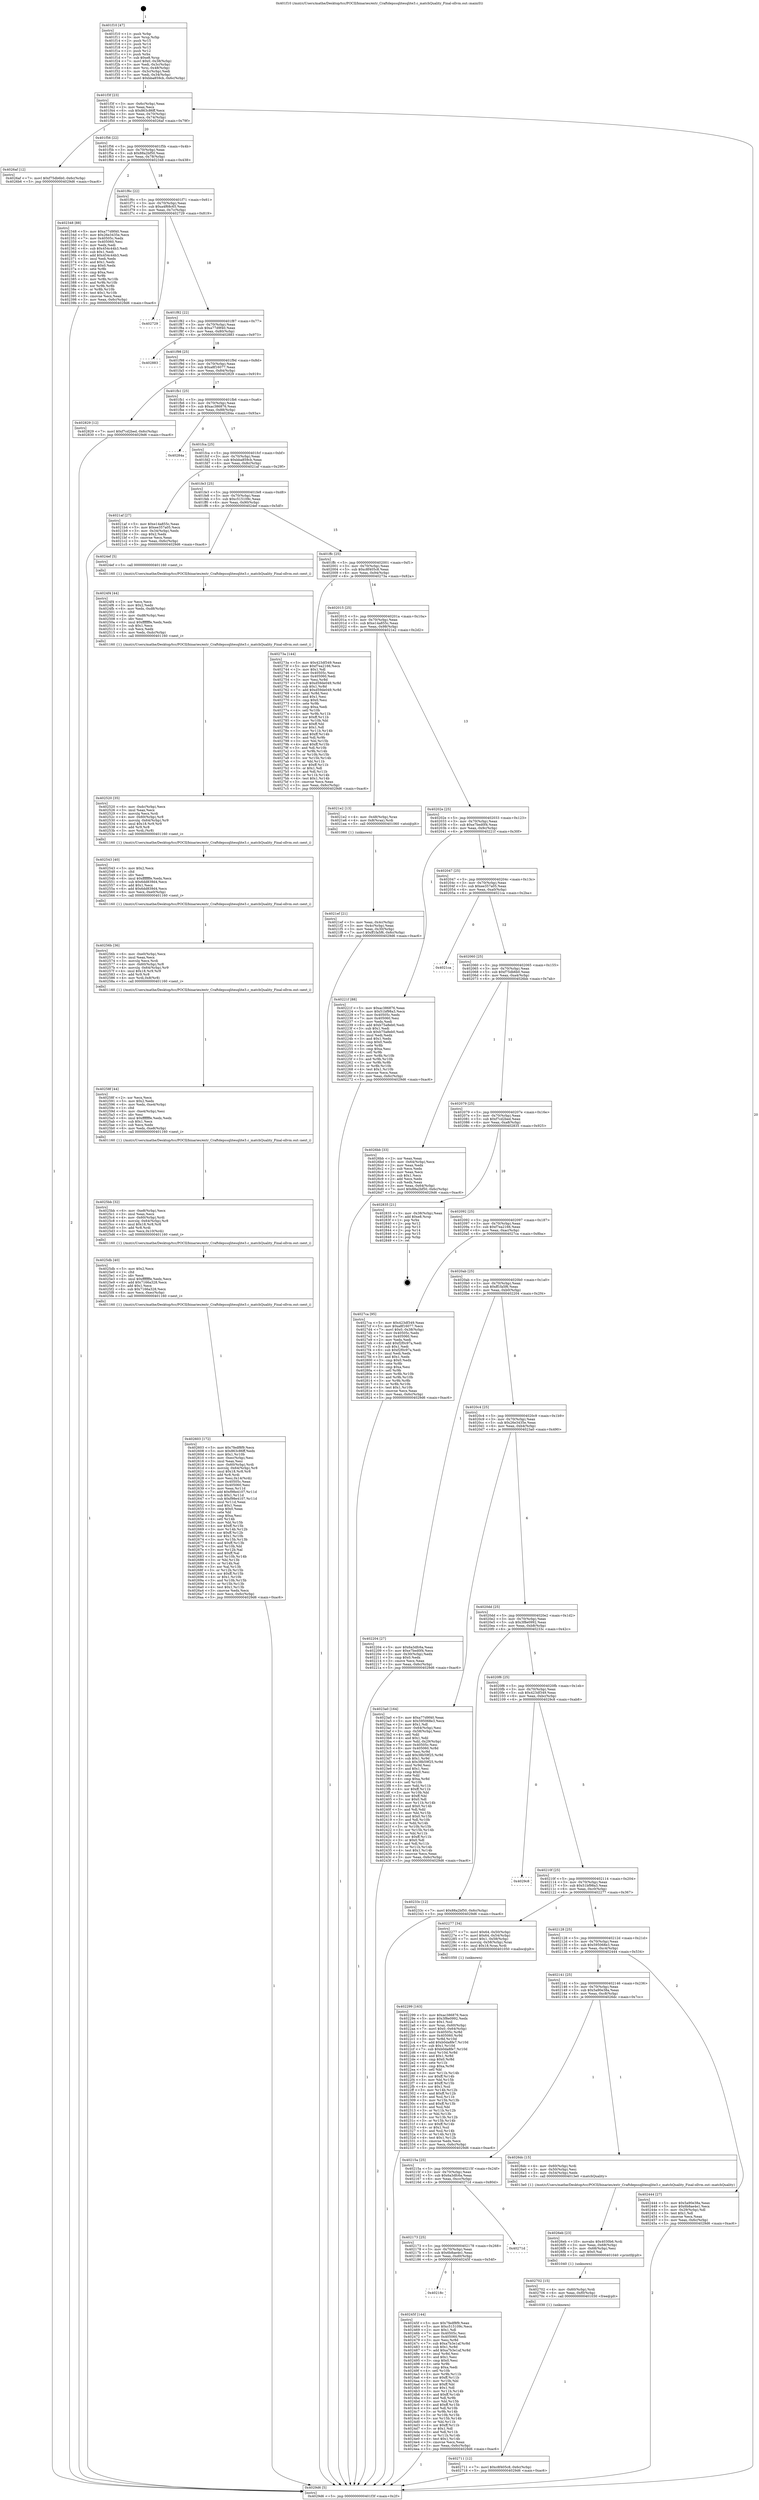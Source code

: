 digraph "0x401f10" {
  label = "0x401f10 (/mnt/c/Users/mathe/Desktop/tcc/POCII/binaries/extr_Craftdepssqlitesqlite3.c_matchQuality_Final-ollvm.out::main(0))"
  labelloc = "t"
  node[shape=record]

  Entry [label="",width=0.3,height=0.3,shape=circle,fillcolor=black,style=filled]
  "0x401f3f" [label="{
     0x401f3f [23]\l
     | [instrs]\l
     &nbsp;&nbsp;0x401f3f \<+3\>: mov -0x6c(%rbp),%eax\l
     &nbsp;&nbsp;0x401f42 \<+2\>: mov %eax,%ecx\l
     &nbsp;&nbsp;0x401f44 \<+6\>: sub $0x863c86ff,%ecx\l
     &nbsp;&nbsp;0x401f4a \<+3\>: mov %eax,-0x70(%rbp)\l
     &nbsp;&nbsp;0x401f4d \<+3\>: mov %ecx,-0x74(%rbp)\l
     &nbsp;&nbsp;0x401f50 \<+6\>: je 00000000004026af \<main+0x79f\>\l
  }"]
  "0x4026af" [label="{
     0x4026af [12]\l
     | [instrs]\l
     &nbsp;&nbsp;0x4026af \<+7\>: movl $0xf75db6b0,-0x6c(%rbp)\l
     &nbsp;&nbsp;0x4026b6 \<+5\>: jmp 00000000004029d6 \<main+0xac6\>\l
  }"]
  "0x401f56" [label="{
     0x401f56 [22]\l
     | [instrs]\l
     &nbsp;&nbsp;0x401f56 \<+5\>: jmp 0000000000401f5b \<main+0x4b\>\l
     &nbsp;&nbsp;0x401f5b \<+3\>: mov -0x70(%rbp),%eax\l
     &nbsp;&nbsp;0x401f5e \<+5\>: sub $0x88a2bf50,%eax\l
     &nbsp;&nbsp;0x401f63 \<+3\>: mov %eax,-0x78(%rbp)\l
     &nbsp;&nbsp;0x401f66 \<+6\>: je 0000000000402348 \<main+0x438\>\l
  }"]
  Exit [label="",width=0.3,height=0.3,shape=circle,fillcolor=black,style=filled,peripheries=2]
  "0x402348" [label="{
     0x402348 [88]\l
     | [instrs]\l
     &nbsp;&nbsp;0x402348 \<+5\>: mov $0xa77d9f40,%eax\l
     &nbsp;&nbsp;0x40234d \<+5\>: mov $0x26e3435e,%ecx\l
     &nbsp;&nbsp;0x402352 \<+7\>: mov 0x40505c,%edx\l
     &nbsp;&nbsp;0x402359 \<+7\>: mov 0x405060,%esi\l
     &nbsp;&nbsp;0x402360 \<+2\>: mov %edx,%edi\l
     &nbsp;&nbsp;0x402362 \<+6\>: sub $0x454c44b3,%edi\l
     &nbsp;&nbsp;0x402368 \<+3\>: sub $0x1,%edi\l
     &nbsp;&nbsp;0x40236b \<+6\>: add $0x454c44b3,%edi\l
     &nbsp;&nbsp;0x402371 \<+3\>: imul %edi,%edx\l
     &nbsp;&nbsp;0x402374 \<+3\>: and $0x1,%edx\l
     &nbsp;&nbsp;0x402377 \<+3\>: cmp $0x0,%edx\l
     &nbsp;&nbsp;0x40237a \<+4\>: sete %r8b\l
     &nbsp;&nbsp;0x40237e \<+3\>: cmp $0xa,%esi\l
     &nbsp;&nbsp;0x402381 \<+4\>: setl %r9b\l
     &nbsp;&nbsp;0x402385 \<+3\>: mov %r8b,%r10b\l
     &nbsp;&nbsp;0x402388 \<+3\>: and %r9b,%r10b\l
     &nbsp;&nbsp;0x40238b \<+3\>: xor %r9b,%r8b\l
     &nbsp;&nbsp;0x40238e \<+3\>: or %r8b,%r10b\l
     &nbsp;&nbsp;0x402391 \<+4\>: test $0x1,%r10b\l
     &nbsp;&nbsp;0x402395 \<+3\>: cmovne %ecx,%eax\l
     &nbsp;&nbsp;0x402398 \<+3\>: mov %eax,-0x6c(%rbp)\l
     &nbsp;&nbsp;0x40239b \<+5\>: jmp 00000000004029d6 \<main+0xac6\>\l
  }"]
  "0x401f6c" [label="{
     0x401f6c [22]\l
     | [instrs]\l
     &nbsp;&nbsp;0x401f6c \<+5\>: jmp 0000000000401f71 \<main+0x61\>\l
     &nbsp;&nbsp;0x401f71 \<+3\>: mov -0x70(%rbp),%eax\l
     &nbsp;&nbsp;0x401f74 \<+5\>: sub $0xa4f68c65,%eax\l
     &nbsp;&nbsp;0x401f79 \<+3\>: mov %eax,-0x7c(%rbp)\l
     &nbsp;&nbsp;0x401f7c \<+6\>: je 0000000000402729 \<main+0x819\>\l
  }"]
  "0x402711" [label="{
     0x402711 [12]\l
     | [instrs]\l
     &nbsp;&nbsp;0x402711 \<+7\>: movl $0xc8f405c8,-0x6c(%rbp)\l
     &nbsp;&nbsp;0x402718 \<+5\>: jmp 00000000004029d6 \<main+0xac6\>\l
  }"]
  "0x402729" [label="{
     0x402729\l
  }", style=dashed]
  "0x401f82" [label="{
     0x401f82 [22]\l
     | [instrs]\l
     &nbsp;&nbsp;0x401f82 \<+5\>: jmp 0000000000401f87 \<main+0x77\>\l
     &nbsp;&nbsp;0x401f87 \<+3\>: mov -0x70(%rbp),%eax\l
     &nbsp;&nbsp;0x401f8a \<+5\>: sub $0xa77d9f40,%eax\l
     &nbsp;&nbsp;0x401f8f \<+3\>: mov %eax,-0x80(%rbp)\l
     &nbsp;&nbsp;0x401f92 \<+6\>: je 0000000000402883 \<main+0x973\>\l
  }"]
  "0x402702" [label="{
     0x402702 [15]\l
     | [instrs]\l
     &nbsp;&nbsp;0x402702 \<+4\>: mov -0x60(%rbp),%rdi\l
     &nbsp;&nbsp;0x402706 \<+6\>: mov %eax,-0xf0(%rbp)\l
     &nbsp;&nbsp;0x40270c \<+5\>: call 0000000000401030 \<free@plt\>\l
     | [calls]\l
     &nbsp;&nbsp;0x401030 \{1\} (unknown)\l
  }"]
  "0x402883" [label="{
     0x402883\l
  }", style=dashed]
  "0x401f98" [label="{
     0x401f98 [25]\l
     | [instrs]\l
     &nbsp;&nbsp;0x401f98 \<+5\>: jmp 0000000000401f9d \<main+0x8d\>\l
     &nbsp;&nbsp;0x401f9d \<+3\>: mov -0x70(%rbp),%eax\l
     &nbsp;&nbsp;0x401fa0 \<+5\>: sub $0xa8f16077,%eax\l
     &nbsp;&nbsp;0x401fa5 \<+6\>: mov %eax,-0x84(%rbp)\l
     &nbsp;&nbsp;0x401fab \<+6\>: je 0000000000402829 \<main+0x919\>\l
  }"]
  "0x4026eb" [label="{
     0x4026eb [23]\l
     | [instrs]\l
     &nbsp;&nbsp;0x4026eb \<+10\>: movabs $0x4030b6,%rdi\l
     &nbsp;&nbsp;0x4026f5 \<+3\>: mov %eax,-0x68(%rbp)\l
     &nbsp;&nbsp;0x4026f8 \<+3\>: mov -0x68(%rbp),%esi\l
     &nbsp;&nbsp;0x4026fb \<+2\>: mov $0x0,%al\l
     &nbsp;&nbsp;0x4026fd \<+5\>: call 0000000000401040 \<printf@plt\>\l
     | [calls]\l
     &nbsp;&nbsp;0x401040 \{1\} (unknown)\l
  }"]
  "0x402829" [label="{
     0x402829 [12]\l
     | [instrs]\l
     &nbsp;&nbsp;0x402829 \<+7\>: movl $0xf7cd2bed,-0x6c(%rbp)\l
     &nbsp;&nbsp;0x402830 \<+5\>: jmp 00000000004029d6 \<main+0xac6\>\l
  }"]
  "0x401fb1" [label="{
     0x401fb1 [25]\l
     | [instrs]\l
     &nbsp;&nbsp;0x401fb1 \<+5\>: jmp 0000000000401fb6 \<main+0xa6\>\l
     &nbsp;&nbsp;0x401fb6 \<+3\>: mov -0x70(%rbp),%eax\l
     &nbsp;&nbsp;0x401fb9 \<+5\>: sub $0xac386876,%eax\l
     &nbsp;&nbsp;0x401fbe \<+6\>: mov %eax,-0x88(%rbp)\l
     &nbsp;&nbsp;0x401fc4 \<+6\>: je 000000000040284a \<main+0x93a\>\l
  }"]
  "0x402603" [label="{
     0x402603 [172]\l
     | [instrs]\l
     &nbsp;&nbsp;0x402603 \<+5\>: mov $0x7fedf8f9,%ecx\l
     &nbsp;&nbsp;0x402608 \<+5\>: mov $0x863c86ff,%edx\l
     &nbsp;&nbsp;0x40260d \<+3\>: mov $0x1,%r10b\l
     &nbsp;&nbsp;0x402610 \<+6\>: mov -0xec(%rbp),%esi\l
     &nbsp;&nbsp;0x402616 \<+3\>: imul %eax,%esi\l
     &nbsp;&nbsp;0x402619 \<+4\>: mov -0x60(%rbp),%rdi\l
     &nbsp;&nbsp;0x40261d \<+4\>: movslq -0x64(%rbp),%r8\l
     &nbsp;&nbsp;0x402621 \<+4\>: imul $0x18,%r8,%r8\l
     &nbsp;&nbsp;0x402625 \<+3\>: add %r8,%rdi\l
     &nbsp;&nbsp;0x402628 \<+3\>: mov %esi,0x14(%rdi)\l
     &nbsp;&nbsp;0x40262b \<+7\>: mov 0x40505c,%eax\l
     &nbsp;&nbsp;0x402632 \<+7\>: mov 0x405060,%esi\l
     &nbsp;&nbsp;0x402639 \<+3\>: mov %eax,%r11d\l
     &nbsp;&nbsp;0x40263c \<+7\>: add $0xf98e4107,%r11d\l
     &nbsp;&nbsp;0x402643 \<+4\>: sub $0x1,%r11d\l
     &nbsp;&nbsp;0x402647 \<+7\>: sub $0xf98e4107,%r11d\l
     &nbsp;&nbsp;0x40264e \<+4\>: imul %r11d,%eax\l
     &nbsp;&nbsp;0x402652 \<+3\>: and $0x1,%eax\l
     &nbsp;&nbsp;0x402655 \<+3\>: cmp $0x0,%eax\l
     &nbsp;&nbsp;0x402658 \<+3\>: sete %bl\l
     &nbsp;&nbsp;0x40265b \<+3\>: cmp $0xa,%esi\l
     &nbsp;&nbsp;0x40265e \<+4\>: setl %r14b\l
     &nbsp;&nbsp;0x402662 \<+3\>: mov %bl,%r15b\l
     &nbsp;&nbsp;0x402665 \<+4\>: xor $0xff,%r15b\l
     &nbsp;&nbsp;0x402669 \<+3\>: mov %r14b,%r12b\l
     &nbsp;&nbsp;0x40266c \<+4\>: xor $0xff,%r12b\l
     &nbsp;&nbsp;0x402670 \<+4\>: xor $0x1,%r10b\l
     &nbsp;&nbsp;0x402674 \<+3\>: mov %r15b,%r13b\l
     &nbsp;&nbsp;0x402677 \<+4\>: and $0xff,%r13b\l
     &nbsp;&nbsp;0x40267b \<+3\>: and %r10b,%bl\l
     &nbsp;&nbsp;0x40267e \<+3\>: mov %r12b,%al\l
     &nbsp;&nbsp;0x402681 \<+2\>: and $0xff,%al\l
     &nbsp;&nbsp;0x402683 \<+3\>: and %r10b,%r14b\l
     &nbsp;&nbsp;0x402686 \<+3\>: or %bl,%r13b\l
     &nbsp;&nbsp;0x402689 \<+3\>: or %r14b,%al\l
     &nbsp;&nbsp;0x40268c \<+3\>: xor %al,%r13b\l
     &nbsp;&nbsp;0x40268f \<+3\>: or %r12b,%r15b\l
     &nbsp;&nbsp;0x402692 \<+4\>: xor $0xff,%r15b\l
     &nbsp;&nbsp;0x402696 \<+4\>: or $0x1,%r10b\l
     &nbsp;&nbsp;0x40269a \<+3\>: and %r10b,%r15b\l
     &nbsp;&nbsp;0x40269d \<+3\>: or %r15b,%r13b\l
     &nbsp;&nbsp;0x4026a0 \<+4\>: test $0x1,%r13b\l
     &nbsp;&nbsp;0x4026a4 \<+3\>: cmovne %edx,%ecx\l
     &nbsp;&nbsp;0x4026a7 \<+3\>: mov %ecx,-0x6c(%rbp)\l
     &nbsp;&nbsp;0x4026aa \<+5\>: jmp 00000000004029d6 \<main+0xac6\>\l
  }"]
  "0x40284a" [label="{
     0x40284a\l
  }", style=dashed]
  "0x401fca" [label="{
     0x401fca [25]\l
     | [instrs]\l
     &nbsp;&nbsp;0x401fca \<+5\>: jmp 0000000000401fcf \<main+0xbf\>\l
     &nbsp;&nbsp;0x401fcf \<+3\>: mov -0x70(%rbp),%eax\l
     &nbsp;&nbsp;0x401fd2 \<+5\>: sub $0xbba859cb,%eax\l
     &nbsp;&nbsp;0x401fd7 \<+6\>: mov %eax,-0x8c(%rbp)\l
     &nbsp;&nbsp;0x401fdd \<+6\>: je 00000000004021af \<main+0x29f\>\l
  }"]
  "0x4025db" [label="{
     0x4025db [40]\l
     | [instrs]\l
     &nbsp;&nbsp;0x4025db \<+5\>: mov $0x2,%ecx\l
     &nbsp;&nbsp;0x4025e0 \<+1\>: cltd\l
     &nbsp;&nbsp;0x4025e1 \<+2\>: idiv %ecx\l
     &nbsp;&nbsp;0x4025e3 \<+6\>: imul $0xfffffffe,%edx,%ecx\l
     &nbsp;&nbsp;0x4025e9 \<+6\>: add $0x7166a328,%ecx\l
     &nbsp;&nbsp;0x4025ef \<+3\>: add $0x1,%ecx\l
     &nbsp;&nbsp;0x4025f2 \<+6\>: sub $0x7166a328,%ecx\l
     &nbsp;&nbsp;0x4025f8 \<+6\>: mov %ecx,-0xec(%rbp)\l
     &nbsp;&nbsp;0x4025fe \<+5\>: call 0000000000401160 \<next_i\>\l
     | [calls]\l
     &nbsp;&nbsp;0x401160 \{1\} (/mnt/c/Users/mathe/Desktop/tcc/POCII/binaries/extr_Craftdepssqlitesqlite3.c_matchQuality_Final-ollvm.out::next_i)\l
  }"]
  "0x4021af" [label="{
     0x4021af [27]\l
     | [instrs]\l
     &nbsp;&nbsp;0x4021af \<+5\>: mov $0xe14a855c,%eax\l
     &nbsp;&nbsp;0x4021b4 \<+5\>: mov $0xee357a05,%ecx\l
     &nbsp;&nbsp;0x4021b9 \<+3\>: mov -0x34(%rbp),%edx\l
     &nbsp;&nbsp;0x4021bc \<+3\>: cmp $0x2,%edx\l
     &nbsp;&nbsp;0x4021bf \<+3\>: cmovne %ecx,%eax\l
     &nbsp;&nbsp;0x4021c2 \<+3\>: mov %eax,-0x6c(%rbp)\l
     &nbsp;&nbsp;0x4021c5 \<+5\>: jmp 00000000004029d6 \<main+0xac6\>\l
  }"]
  "0x401fe3" [label="{
     0x401fe3 [25]\l
     | [instrs]\l
     &nbsp;&nbsp;0x401fe3 \<+5\>: jmp 0000000000401fe8 \<main+0xd8\>\l
     &nbsp;&nbsp;0x401fe8 \<+3\>: mov -0x70(%rbp),%eax\l
     &nbsp;&nbsp;0x401feb \<+5\>: sub $0xc515109c,%eax\l
     &nbsp;&nbsp;0x401ff0 \<+6\>: mov %eax,-0x90(%rbp)\l
     &nbsp;&nbsp;0x401ff6 \<+6\>: je 00000000004024ef \<main+0x5df\>\l
  }"]
  "0x4029d6" [label="{
     0x4029d6 [5]\l
     | [instrs]\l
     &nbsp;&nbsp;0x4029d6 \<+5\>: jmp 0000000000401f3f \<main+0x2f\>\l
  }"]
  "0x401f10" [label="{
     0x401f10 [47]\l
     | [instrs]\l
     &nbsp;&nbsp;0x401f10 \<+1\>: push %rbp\l
     &nbsp;&nbsp;0x401f11 \<+3\>: mov %rsp,%rbp\l
     &nbsp;&nbsp;0x401f14 \<+2\>: push %r15\l
     &nbsp;&nbsp;0x401f16 \<+2\>: push %r14\l
     &nbsp;&nbsp;0x401f18 \<+2\>: push %r13\l
     &nbsp;&nbsp;0x401f1a \<+2\>: push %r12\l
     &nbsp;&nbsp;0x401f1c \<+1\>: push %rbx\l
     &nbsp;&nbsp;0x401f1d \<+7\>: sub $0xe8,%rsp\l
     &nbsp;&nbsp;0x401f24 \<+7\>: movl $0x0,-0x38(%rbp)\l
     &nbsp;&nbsp;0x401f2b \<+3\>: mov %edi,-0x3c(%rbp)\l
     &nbsp;&nbsp;0x401f2e \<+4\>: mov %rsi,-0x48(%rbp)\l
     &nbsp;&nbsp;0x401f32 \<+3\>: mov -0x3c(%rbp),%edi\l
     &nbsp;&nbsp;0x401f35 \<+3\>: mov %edi,-0x34(%rbp)\l
     &nbsp;&nbsp;0x401f38 \<+7\>: movl $0xbba859cb,-0x6c(%rbp)\l
  }"]
  "0x4025bb" [label="{
     0x4025bb [32]\l
     | [instrs]\l
     &nbsp;&nbsp;0x4025bb \<+6\>: mov -0xe8(%rbp),%ecx\l
     &nbsp;&nbsp;0x4025c1 \<+3\>: imul %eax,%ecx\l
     &nbsp;&nbsp;0x4025c4 \<+4\>: mov -0x60(%rbp),%rdi\l
     &nbsp;&nbsp;0x4025c8 \<+4\>: movslq -0x64(%rbp),%r8\l
     &nbsp;&nbsp;0x4025cc \<+4\>: imul $0x18,%r8,%r8\l
     &nbsp;&nbsp;0x4025d0 \<+3\>: add %r8,%rdi\l
     &nbsp;&nbsp;0x4025d3 \<+3\>: mov %ecx,0x10(%rdi)\l
     &nbsp;&nbsp;0x4025d6 \<+5\>: call 0000000000401160 \<next_i\>\l
     | [calls]\l
     &nbsp;&nbsp;0x401160 \{1\} (/mnt/c/Users/mathe/Desktop/tcc/POCII/binaries/extr_Craftdepssqlitesqlite3.c_matchQuality_Final-ollvm.out::next_i)\l
  }"]
  "0x4024ef" [label="{
     0x4024ef [5]\l
     | [instrs]\l
     &nbsp;&nbsp;0x4024ef \<+5\>: call 0000000000401160 \<next_i\>\l
     | [calls]\l
     &nbsp;&nbsp;0x401160 \{1\} (/mnt/c/Users/mathe/Desktop/tcc/POCII/binaries/extr_Craftdepssqlitesqlite3.c_matchQuality_Final-ollvm.out::next_i)\l
  }"]
  "0x401ffc" [label="{
     0x401ffc [25]\l
     | [instrs]\l
     &nbsp;&nbsp;0x401ffc \<+5\>: jmp 0000000000402001 \<main+0xf1\>\l
     &nbsp;&nbsp;0x402001 \<+3\>: mov -0x70(%rbp),%eax\l
     &nbsp;&nbsp;0x402004 \<+5\>: sub $0xc8f405c8,%eax\l
     &nbsp;&nbsp;0x402009 \<+6\>: mov %eax,-0x94(%rbp)\l
     &nbsp;&nbsp;0x40200f \<+6\>: je 000000000040273a \<main+0x82a\>\l
  }"]
  "0x40258f" [label="{
     0x40258f [44]\l
     | [instrs]\l
     &nbsp;&nbsp;0x40258f \<+2\>: xor %ecx,%ecx\l
     &nbsp;&nbsp;0x402591 \<+5\>: mov $0x2,%edx\l
     &nbsp;&nbsp;0x402596 \<+6\>: mov %edx,-0xe4(%rbp)\l
     &nbsp;&nbsp;0x40259c \<+1\>: cltd\l
     &nbsp;&nbsp;0x40259d \<+6\>: mov -0xe4(%rbp),%esi\l
     &nbsp;&nbsp;0x4025a3 \<+2\>: idiv %esi\l
     &nbsp;&nbsp;0x4025a5 \<+6\>: imul $0xfffffffe,%edx,%edx\l
     &nbsp;&nbsp;0x4025ab \<+3\>: sub $0x1,%ecx\l
     &nbsp;&nbsp;0x4025ae \<+2\>: sub %ecx,%edx\l
     &nbsp;&nbsp;0x4025b0 \<+6\>: mov %edx,-0xe8(%rbp)\l
     &nbsp;&nbsp;0x4025b6 \<+5\>: call 0000000000401160 \<next_i\>\l
     | [calls]\l
     &nbsp;&nbsp;0x401160 \{1\} (/mnt/c/Users/mathe/Desktop/tcc/POCII/binaries/extr_Craftdepssqlitesqlite3.c_matchQuality_Final-ollvm.out::next_i)\l
  }"]
  "0x40273a" [label="{
     0x40273a [144]\l
     | [instrs]\l
     &nbsp;&nbsp;0x40273a \<+5\>: mov $0x423df349,%eax\l
     &nbsp;&nbsp;0x40273f \<+5\>: mov $0xf7ea2166,%ecx\l
     &nbsp;&nbsp;0x402744 \<+2\>: mov $0x1,%dl\l
     &nbsp;&nbsp;0x402746 \<+7\>: mov 0x40505c,%esi\l
     &nbsp;&nbsp;0x40274d \<+7\>: mov 0x405060,%edi\l
     &nbsp;&nbsp;0x402754 \<+3\>: mov %esi,%r8d\l
     &nbsp;&nbsp;0x402757 \<+7\>: sub $0xd59de049,%r8d\l
     &nbsp;&nbsp;0x40275e \<+4\>: sub $0x1,%r8d\l
     &nbsp;&nbsp;0x402762 \<+7\>: add $0xd59de049,%r8d\l
     &nbsp;&nbsp;0x402769 \<+4\>: imul %r8d,%esi\l
     &nbsp;&nbsp;0x40276d \<+3\>: and $0x1,%esi\l
     &nbsp;&nbsp;0x402770 \<+3\>: cmp $0x0,%esi\l
     &nbsp;&nbsp;0x402773 \<+4\>: sete %r9b\l
     &nbsp;&nbsp;0x402777 \<+3\>: cmp $0xa,%edi\l
     &nbsp;&nbsp;0x40277a \<+4\>: setl %r10b\l
     &nbsp;&nbsp;0x40277e \<+3\>: mov %r9b,%r11b\l
     &nbsp;&nbsp;0x402781 \<+4\>: xor $0xff,%r11b\l
     &nbsp;&nbsp;0x402785 \<+3\>: mov %r10b,%bl\l
     &nbsp;&nbsp;0x402788 \<+3\>: xor $0xff,%bl\l
     &nbsp;&nbsp;0x40278b \<+3\>: xor $0x1,%dl\l
     &nbsp;&nbsp;0x40278e \<+3\>: mov %r11b,%r14b\l
     &nbsp;&nbsp;0x402791 \<+4\>: and $0xff,%r14b\l
     &nbsp;&nbsp;0x402795 \<+3\>: and %dl,%r9b\l
     &nbsp;&nbsp;0x402798 \<+3\>: mov %bl,%r15b\l
     &nbsp;&nbsp;0x40279b \<+4\>: and $0xff,%r15b\l
     &nbsp;&nbsp;0x40279f \<+3\>: and %dl,%r10b\l
     &nbsp;&nbsp;0x4027a2 \<+3\>: or %r9b,%r14b\l
     &nbsp;&nbsp;0x4027a5 \<+3\>: or %r10b,%r15b\l
     &nbsp;&nbsp;0x4027a8 \<+3\>: xor %r15b,%r14b\l
     &nbsp;&nbsp;0x4027ab \<+3\>: or %bl,%r11b\l
     &nbsp;&nbsp;0x4027ae \<+4\>: xor $0xff,%r11b\l
     &nbsp;&nbsp;0x4027b2 \<+3\>: or $0x1,%dl\l
     &nbsp;&nbsp;0x4027b5 \<+3\>: and %dl,%r11b\l
     &nbsp;&nbsp;0x4027b8 \<+3\>: or %r11b,%r14b\l
     &nbsp;&nbsp;0x4027bb \<+4\>: test $0x1,%r14b\l
     &nbsp;&nbsp;0x4027bf \<+3\>: cmovne %ecx,%eax\l
     &nbsp;&nbsp;0x4027c2 \<+3\>: mov %eax,-0x6c(%rbp)\l
     &nbsp;&nbsp;0x4027c5 \<+5\>: jmp 00000000004029d6 \<main+0xac6\>\l
  }"]
  "0x402015" [label="{
     0x402015 [25]\l
     | [instrs]\l
     &nbsp;&nbsp;0x402015 \<+5\>: jmp 000000000040201a \<main+0x10a\>\l
     &nbsp;&nbsp;0x40201a \<+3\>: mov -0x70(%rbp),%eax\l
     &nbsp;&nbsp;0x40201d \<+5\>: sub $0xe14a855c,%eax\l
     &nbsp;&nbsp;0x402022 \<+6\>: mov %eax,-0x98(%rbp)\l
     &nbsp;&nbsp;0x402028 \<+6\>: je 00000000004021e2 \<main+0x2d2\>\l
  }"]
  "0x40256b" [label="{
     0x40256b [36]\l
     | [instrs]\l
     &nbsp;&nbsp;0x40256b \<+6\>: mov -0xe0(%rbp),%ecx\l
     &nbsp;&nbsp;0x402571 \<+3\>: imul %eax,%ecx\l
     &nbsp;&nbsp;0x402574 \<+3\>: movslq %ecx,%rdi\l
     &nbsp;&nbsp;0x402577 \<+4\>: mov -0x60(%rbp),%r8\l
     &nbsp;&nbsp;0x40257b \<+4\>: movslq -0x64(%rbp),%r9\l
     &nbsp;&nbsp;0x40257f \<+4\>: imul $0x18,%r9,%r9\l
     &nbsp;&nbsp;0x402583 \<+3\>: add %r9,%r8\l
     &nbsp;&nbsp;0x402586 \<+4\>: mov %rdi,0x8(%r8)\l
     &nbsp;&nbsp;0x40258a \<+5\>: call 0000000000401160 \<next_i\>\l
     | [calls]\l
     &nbsp;&nbsp;0x401160 \{1\} (/mnt/c/Users/mathe/Desktop/tcc/POCII/binaries/extr_Craftdepssqlitesqlite3.c_matchQuality_Final-ollvm.out::next_i)\l
  }"]
  "0x4021e2" [label="{
     0x4021e2 [13]\l
     | [instrs]\l
     &nbsp;&nbsp;0x4021e2 \<+4\>: mov -0x48(%rbp),%rax\l
     &nbsp;&nbsp;0x4021e6 \<+4\>: mov 0x8(%rax),%rdi\l
     &nbsp;&nbsp;0x4021ea \<+5\>: call 0000000000401060 \<atoi@plt\>\l
     | [calls]\l
     &nbsp;&nbsp;0x401060 \{1\} (unknown)\l
  }"]
  "0x40202e" [label="{
     0x40202e [25]\l
     | [instrs]\l
     &nbsp;&nbsp;0x40202e \<+5\>: jmp 0000000000402033 \<main+0x123\>\l
     &nbsp;&nbsp;0x402033 \<+3\>: mov -0x70(%rbp),%eax\l
     &nbsp;&nbsp;0x402036 \<+5\>: sub $0xe7bed0f4,%eax\l
     &nbsp;&nbsp;0x40203b \<+6\>: mov %eax,-0x9c(%rbp)\l
     &nbsp;&nbsp;0x402041 \<+6\>: je 000000000040221f \<main+0x30f\>\l
  }"]
  "0x4021ef" [label="{
     0x4021ef [21]\l
     | [instrs]\l
     &nbsp;&nbsp;0x4021ef \<+3\>: mov %eax,-0x4c(%rbp)\l
     &nbsp;&nbsp;0x4021f2 \<+3\>: mov -0x4c(%rbp),%eax\l
     &nbsp;&nbsp;0x4021f5 \<+3\>: mov %eax,-0x30(%rbp)\l
     &nbsp;&nbsp;0x4021f8 \<+7\>: movl $0xff1fa5f6,-0x6c(%rbp)\l
     &nbsp;&nbsp;0x4021ff \<+5\>: jmp 00000000004029d6 \<main+0xac6\>\l
  }"]
  "0x402543" [label="{
     0x402543 [40]\l
     | [instrs]\l
     &nbsp;&nbsp;0x402543 \<+5\>: mov $0x2,%ecx\l
     &nbsp;&nbsp;0x402548 \<+1\>: cltd\l
     &nbsp;&nbsp;0x402549 \<+2\>: idiv %ecx\l
     &nbsp;&nbsp;0x40254b \<+6\>: imul $0xfffffffe,%edx,%ecx\l
     &nbsp;&nbsp;0x402551 \<+6\>: sub $0x6dd839d4,%ecx\l
     &nbsp;&nbsp;0x402557 \<+3\>: add $0x1,%ecx\l
     &nbsp;&nbsp;0x40255a \<+6\>: add $0x6dd839d4,%ecx\l
     &nbsp;&nbsp;0x402560 \<+6\>: mov %ecx,-0xe0(%rbp)\l
     &nbsp;&nbsp;0x402566 \<+5\>: call 0000000000401160 \<next_i\>\l
     | [calls]\l
     &nbsp;&nbsp;0x401160 \{1\} (/mnt/c/Users/mathe/Desktop/tcc/POCII/binaries/extr_Craftdepssqlitesqlite3.c_matchQuality_Final-ollvm.out::next_i)\l
  }"]
  "0x40221f" [label="{
     0x40221f [88]\l
     | [instrs]\l
     &nbsp;&nbsp;0x40221f \<+5\>: mov $0xac386876,%eax\l
     &nbsp;&nbsp;0x402224 \<+5\>: mov $0x51bf98a3,%ecx\l
     &nbsp;&nbsp;0x402229 \<+7\>: mov 0x40505c,%edx\l
     &nbsp;&nbsp;0x402230 \<+7\>: mov 0x405060,%esi\l
     &nbsp;&nbsp;0x402237 \<+2\>: mov %edx,%edi\l
     &nbsp;&nbsp;0x402239 \<+6\>: add $0xb75a8eb0,%edi\l
     &nbsp;&nbsp;0x40223f \<+3\>: sub $0x1,%edi\l
     &nbsp;&nbsp;0x402242 \<+6\>: sub $0xb75a8eb0,%edi\l
     &nbsp;&nbsp;0x402248 \<+3\>: imul %edi,%edx\l
     &nbsp;&nbsp;0x40224b \<+3\>: and $0x1,%edx\l
     &nbsp;&nbsp;0x40224e \<+3\>: cmp $0x0,%edx\l
     &nbsp;&nbsp;0x402251 \<+4\>: sete %r8b\l
     &nbsp;&nbsp;0x402255 \<+3\>: cmp $0xa,%esi\l
     &nbsp;&nbsp;0x402258 \<+4\>: setl %r9b\l
     &nbsp;&nbsp;0x40225c \<+3\>: mov %r8b,%r10b\l
     &nbsp;&nbsp;0x40225f \<+3\>: and %r9b,%r10b\l
     &nbsp;&nbsp;0x402262 \<+3\>: xor %r9b,%r8b\l
     &nbsp;&nbsp;0x402265 \<+3\>: or %r8b,%r10b\l
     &nbsp;&nbsp;0x402268 \<+4\>: test $0x1,%r10b\l
     &nbsp;&nbsp;0x40226c \<+3\>: cmovne %ecx,%eax\l
     &nbsp;&nbsp;0x40226f \<+3\>: mov %eax,-0x6c(%rbp)\l
     &nbsp;&nbsp;0x402272 \<+5\>: jmp 00000000004029d6 \<main+0xac6\>\l
  }"]
  "0x402047" [label="{
     0x402047 [25]\l
     | [instrs]\l
     &nbsp;&nbsp;0x402047 \<+5\>: jmp 000000000040204c \<main+0x13c\>\l
     &nbsp;&nbsp;0x40204c \<+3\>: mov -0x70(%rbp),%eax\l
     &nbsp;&nbsp;0x40204f \<+5\>: sub $0xee357a05,%eax\l
     &nbsp;&nbsp;0x402054 \<+6\>: mov %eax,-0xa0(%rbp)\l
     &nbsp;&nbsp;0x40205a \<+6\>: je 00000000004021ca \<main+0x2ba\>\l
  }"]
  "0x402520" [label="{
     0x402520 [35]\l
     | [instrs]\l
     &nbsp;&nbsp;0x402520 \<+6\>: mov -0xdc(%rbp),%ecx\l
     &nbsp;&nbsp;0x402526 \<+3\>: imul %eax,%ecx\l
     &nbsp;&nbsp;0x402529 \<+3\>: movslq %ecx,%rdi\l
     &nbsp;&nbsp;0x40252c \<+4\>: mov -0x60(%rbp),%r8\l
     &nbsp;&nbsp;0x402530 \<+4\>: movslq -0x64(%rbp),%r9\l
     &nbsp;&nbsp;0x402534 \<+4\>: imul $0x18,%r9,%r9\l
     &nbsp;&nbsp;0x402538 \<+3\>: add %r9,%r8\l
     &nbsp;&nbsp;0x40253b \<+3\>: mov %rdi,(%r8)\l
     &nbsp;&nbsp;0x40253e \<+5\>: call 0000000000401160 \<next_i\>\l
     | [calls]\l
     &nbsp;&nbsp;0x401160 \{1\} (/mnt/c/Users/mathe/Desktop/tcc/POCII/binaries/extr_Craftdepssqlitesqlite3.c_matchQuality_Final-ollvm.out::next_i)\l
  }"]
  "0x4021ca" [label="{
     0x4021ca\l
  }", style=dashed]
  "0x402060" [label="{
     0x402060 [25]\l
     | [instrs]\l
     &nbsp;&nbsp;0x402060 \<+5\>: jmp 0000000000402065 \<main+0x155\>\l
     &nbsp;&nbsp;0x402065 \<+3\>: mov -0x70(%rbp),%eax\l
     &nbsp;&nbsp;0x402068 \<+5\>: sub $0xf75db6b0,%eax\l
     &nbsp;&nbsp;0x40206d \<+6\>: mov %eax,-0xa4(%rbp)\l
     &nbsp;&nbsp;0x402073 \<+6\>: je 00000000004026bb \<main+0x7ab\>\l
  }"]
  "0x4024f4" [label="{
     0x4024f4 [44]\l
     | [instrs]\l
     &nbsp;&nbsp;0x4024f4 \<+2\>: xor %ecx,%ecx\l
     &nbsp;&nbsp;0x4024f6 \<+5\>: mov $0x2,%edx\l
     &nbsp;&nbsp;0x4024fb \<+6\>: mov %edx,-0xd8(%rbp)\l
     &nbsp;&nbsp;0x402501 \<+1\>: cltd\l
     &nbsp;&nbsp;0x402502 \<+6\>: mov -0xd8(%rbp),%esi\l
     &nbsp;&nbsp;0x402508 \<+2\>: idiv %esi\l
     &nbsp;&nbsp;0x40250a \<+6\>: imul $0xfffffffe,%edx,%edx\l
     &nbsp;&nbsp;0x402510 \<+3\>: sub $0x1,%ecx\l
     &nbsp;&nbsp;0x402513 \<+2\>: sub %ecx,%edx\l
     &nbsp;&nbsp;0x402515 \<+6\>: mov %edx,-0xdc(%rbp)\l
     &nbsp;&nbsp;0x40251b \<+5\>: call 0000000000401160 \<next_i\>\l
     | [calls]\l
     &nbsp;&nbsp;0x401160 \{1\} (/mnt/c/Users/mathe/Desktop/tcc/POCII/binaries/extr_Craftdepssqlitesqlite3.c_matchQuality_Final-ollvm.out::next_i)\l
  }"]
  "0x4026bb" [label="{
     0x4026bb [33]\l
     | [instrs]\l
     &nbsp;&nbsp;0x4026bb \<+2\>: xor %eax,%eax\l
     &nbsp;&nbsp;0x4026bd \<+3\>: mov -0x64(%rbp),%ecx\l
     &nbsp;&nbsp;0x4026c0 \<+2\>: mov %eax,%edx\l
     &nbsp;&nbsp;0x4026c2 \<+2\>: sub %ecx,%edx\l
     &nbsp;&nbsp;0x4026c4 \<+2\>: mov %eax,%ecx\l
     &nbsp;&nbsp;0x4026c6 \<+3\>: sub $0x1,%ecx\l
     &nbsp;&nbsp;0x4026c9 \<+2\>: add %ecx,%edx\l
     &nbsp;&nbsp;0x4026cb \<+2\>: sub %edx,%eax\l
     &nbsp;&nbsp;0x4026cd \<+3\>: mov %eax,-0x64(%rbp)\l
     &nbsp;&nbsp;0x4026d0 \<+7\>: movl $0x88a2bf50,-0x6c(%rbp)\l
     &nbsp;&nbsp;0x4026d7 \<+5\>: jmp 00000000004029d6 \<main+0xac6\>\l
  }"]
  "0x402079" [label="{
     0x402079 [25]\l
     | [instrs]\l
     &nbsp;&nbsp;0x402079 \<+5\>: jmp 000000000040207e \<main+0x16e\>\l
     &nbsp;&nbsp;0x40207e \<+3\>: mov -0x70(%rbp),%eax\l
     &nbsp;&nbsp;0x402081 \<+5\>: sub $0xf7cd2bed,%eax\l
     &nbsp;&nbsp;0x402086 \<+6\>: mov %eax,-0xa8(%rbp)\l
     &nbsp;&nbsp;0x40208c \<+6\>: je 0000000000402835 \<main+0x925\>\l
  }"]
  "0x40218c" [label="{
     0x40218c\l
  }", style=dashed]
  "0x402835" [label="{
     0x402835 [21]\l
     | [instrs]\l
     &nbsp;&nbsp;0x402835 \<+3\>: mov -0x38(%rbp),%eax\l
     &nbsp;&nbsp;0x402838 \<+7\>: add $0xe8,%rsp\l
     &nbsp;&nbsp;0x40283f \<+1\>: pop %rbx\l
     &nbsp;&nbsp;0x402840 \<+2\>: pop %r12\l
     &nbsp;&nbsp;0x402842 \<+2\>: pop %r13\l
     &nbsp;&nbsp;0x402844 \<+2\>: pop %r14\l
     &nbsp;&nbsp;0x402846 \<+2\>: pop %r15\l
     &nbsp;&nbsp;0x402848 \<+1\>: pop %rbp\l
     &nbsp;&nbsp;0x402849 \<+1\>: ret\l
  }"]
  "0x402092" [label="{
     0x402092 [25]\l
     | [instrs]\l
     &nbsp;&nbsp;0x402092 \<+5\>: jmp 0000000000402097 \<main+0x187\>\l
     &nbsp;&nbsp;0x402097 \<+3\>: mov -0x70(%rbp),%eax\l
     &nbsp;&nbsp;0x40209a \<+5\>: sub $0xf7ea2166,%eax\l
     &nbsp;&nbsp;0x40209f \<+6\>: mov %eax,-0xac(%rbp)\l
     &nbsp;&nbsp;0x4020a5 \<+6\>: je 00000000004027ca \<main+0x8ba\>\l
  }"]
  "0x40245f" [label="{
     0x40245f [144]\l
     | [instrs]\l
     &nbsp;&nbsp;0x40245f \<+5\>: mov $0x7fedf8f9,%eax\l
     &nbsp;&nbsp;0x402464 \<+5\>: mov $0xc515109c,%ecx\l
     &nbsp;&nbsp;0x402469 \<+2\>: mov $0x1,%dl\l
     &nbsp;&nbsp;0x40246b \<+7\>: mov 0x40505c,%esi\l
     &nbsp;&nbsp;0x402472 \<+7\>: mov 0x405060,%edi\l
     &nbsp;&nbsp;0x402479 \<+3\>: mov %esi,%r8d\l
     &nbsp;&nbsp;0x40247c \<+7\>: sub $0xa7b3e1af,%r8d\l
     &nbsp;&nbsp;0x402483 \<+4\>: sub $0x1,%r8d\l
     &nbsp;&nbsp;0x402487 \<+7\>: add $0xa7b3e1af,%r8d\l
     &nbsp;&nbsp;0x40248e \<+4\>: imul %r8d,%esi\l
     &nbsp;&nbsp;0x402492 \<+3\>: and $0x1,%esi\l
     &nbsp;&nbsp;0x402495 \<+3\>: cmp $0x0,%esi\l
     &nbsp;&nbsp;0x402498 \<+4\>: sete %r9b\l
     &nbsp;&nbsp;0x40249c \<+3\>: cmp $0xa,%edi\l
     &nbsp;&nbsp;0x40249f \<+4\>: setl %r10b\l
     &nbsp;&nbsp;0x4024a3 \<+3\>: mov %r9b,%r11b\l
     &nbsp;&nbsp;0x4024a6 \<+4\>: xor $0xff,%r11b\l
     &nbsp;&nbsp;0x4024aa \<+3\>: mov %r10b,%bl\l
     &nbsp;&nbsp;0x4024ad \<+3\>: xor $0xff,%bl\l
     &nbsp;&nbsp;0x4024b0 \<+3\>: xor $0x1,%dl\l
     &nbsp;&nbsp;0x4024b3 \<+3\>: mov %r11b,%r14b\l
     &nbsp;&nbsp;0x4024b6 \<+4\>: and $0xff,%r14b\l
     &nbsp;&nbsp;0x4024ba \<+3\>: and %dl,%r9b\l
     &nbsp;&nbsp;0x4024bd \<+3\>: mov %bl,%r15b\l
     &nbsp;&nbsp;0x4024c0 \<+4\>: and $0xff,%r15b\l
     &nbsp;&nbsp;0x4024c4 \<+3\>: and %dl,%r10b\l
     &nbsp;&nbsp;0x4024c7 \<+3\>: or %r9b,%r14b\l
     &nbsp;&nbsp;0x4024ca \<+3\>: or %r10b,%r15b\l
     &nbsp;&nbsp;0x4024cd \<+3\>: xor %r15b,%r14b\l
     &nbsp;&nbsp;0x4024d0 \<+3\>: or %bl,%r11b\l
     &nbsp;&nbsp;0x4024d3 \<+4\>: xor $0xff,%r11b\l
     &nbsp;&nbsp;0x4024d7 \<+3\>: or $0x1,%dl\l
     &nbsp;&nbsp;0x4024da \<+3\>: and %dl,%r11b\l
     &nbsp;&nbsp;0x4024dd \<+3\>: or %r11b,%r14b\l
     &nbsp;&nbsp;0x4024e0 \<+4\>: test $0x1,%r14b\l
     &nbsp;&nbsp;0x4024e4 \<+3\>: cmovne %ecx,%eax\l
     &nbsp;&nbsp;0x4024e7 \<+3\>: mov %eax,-0x6c(%rbp)\l
     &nbsp;&nbsp;0x4024ea \<+5\>: jmp 00000000004029d6 \<main+0xac6\>\l
  }"]
  "0x4027ca" [label="{
     0x4027ca [95]\l
     | [instrs]\l
     &nbsp;&nbsp;0x4027ca \<+5\>: mov $0x423df349,%eax\l
     &nbsp;&nbsp;0x4027cf \<+5\>: mov $0xa8f16077,%ecx\l
     &nbsp;&nbsp;0x4027d4 \<+7\>: movl $0x0,-0x38(%rbp)\l
     &nbsp;&nbsp;0x4027db \<+7\>: mov 0x40505c,%edx\l
     &nbsp;&nbsp;0x4027e2 \<+7\>: mov 0x405060,%esi\l
     &nbsp;&nbsp;0x4027e9 \<+2\>: mov %edx,%edi\l
     &nbsp;&nbsp;0x4027eb \<+6\>: add $0xf2f0c97a,%edi\l
     &nbsp;&nbsp;0x4027f1 \<+3\>: sub $0x1,%edi\l
     &nbsp;&nbsp;0x4027f4 \<+6\>: sub $0xf2f0c97a,%edi\l
     &nbsp;&nbsp;0x4027fa \<+3\>: imul %edi,%edx\l
     &nbsp;&nbsp;0x4027fd \<+3\>: and $0x1,%edx\l
     &nbsp;&nbsp;0x402800 \<+3\>: cmp $0x0,%edx\l
     &nbsp;&nbsp;0x402803 \<+4\>: sete %r8b\l
     &nbsp;&nbsp;0x402807 \<+3\>: cmp $0xa,%esi\l
     &nbsp;&nbsp;0x40280a \<+4\>: setl %r9b\l
     &nbsp;&nbsp;0x40280e \<+3\>: mov %r8b,%r10b\l
     &nbsp;&nbsp;0x402811 \<+3\>: and %r9b,%r10b\l
     &nbsp;&nbsp;0x402814 \<+3\>: xor %r9b,%r8b\l
     &nbsp;&nbsp;0x402817 \<+3\>: or %r8b,%r10b\l
     &nbsp;&nbsp;0x40281a \<+4\>: test $0x1,%r10b\l
     &nbsp;&nbsp;0x40281e \<+3\>: cmovne %ecx,%eax\l
     &nbsp;&nbsp;0x402821 \<+3\>: mov %eax,-0x6c(%rbp)\l
     &nbsp;&nbsp;0x402824 \<+5\>: jmp 00000000004029d6 \<main+0xac6\>\l
  }"]
  "0x4020ab" [label="{
     0x4020ab [25]\l
     | [instrs]\l
     &nbsp;&nbsp;0x4020ab \<+5\>: jmp 00000000004020b0 \<main+0x1a0\>\l
     &nbsp;&nbsp;0x4020b0 \<+3\>: mov -0x70(%rbp),%eax\l
     &nbsp;&nbsp;0x4020b3 \<+5\>: sub $0xff1fa5f6,%eax\l
     &nbsp;&nbsp;0x4020b8 \<+6\>: mov %eax,-0xb0(%rbp)\l
     &nbsp;&nbsp;0x4020be \<+6\>: je 0000000000402204 \<main+0x2f4\>\l
  }"]
  "0x402173" [label="{
     0x402173 [25]\l
     | [instrs]\l
     &nbsp;&nbsp;0x402173 \<+5\>: jmp 0000000000402178 \<main+0x268\>\l
     &nbsp;&nbsp;0x402178 \<+3\>: mov -0x70(%rbp),%eax\l
     &nbsp;&nbsp;0x40217b \<+5\>: sub $0x6b8ae4e1,%eax\l
     &nbsp;&nbsp;0x402180 \<+6\>: mov %eax,-0xd0(%rbp)\l
     &nbsp;&nbsp;0x402186 \<+6\>: je 000000000040245f \<main+0x54f\>\l
  }"]
  "0x402204" [label="{
     0x402204 [27]\l
     | [instrs]\l
     &nbsp;&nbsp;0x402204 \<+5\>: mov $0x6a3dfc6a,%eax\l
     &nbsp;&nbsp;0x402209 \<+5\>: mov $0xe7bed0f4,%ecx\l
     &nbsp;&nbsp;0x40220e \<+3\>: mov -0x30(%rbp),%edx\l
     &nbsp;&nbsp;0x402211 \<+3\>: cmp $0x0,%edx\l
     &nbsp;&nbsp;0x402214 \<+3\>: cmove %ecx,%eax\l
     &nbsp;&nbsp;0x402217 \<+3\>: mov %eax,-0x6c(%rbp)\l
     &nbsp;&nbsp;0x40221a \<+5\>: jmp 00000000004029d6 \<main+0xac6\>\l
  }"]
  "0x4020c4" [label="{
     0x4020c4 [25]\l
     | [instrs]\l
     &nbsp;&nbsp;0x4020c4 \<+5\>: jmp 00000000004020c9 \<main+0x1b9\>\l
     &nbsp;&nbsp;0x4020c9 \<+3\>: mov -0x70(%rbp),%eax\l
     &nbsp;&nbsp;0x4020cc \<+5\>: sub $0x26e3435e,%eax\l
     &nbsp;&nbsp;0x4020d1 \<+6\>: mov %eax,-0xb4(%rbp)\l
     &nbsp;&nbsp;0x4020d7 \<+6\>: je 00000000004023a0 \<main+0x490\>\l
  }"]
  "0x40271d" [label="{
     0x40271d\l
  }", style=dashed]
  "0x4023a0" [label="{
     0x4023a0 [164]\l
     | [instrs]\l
     &nbsp;&nbsp;0x4023a0 \<+5\>: mov $0xa77d9f40,%eax\l
     &nbsp;&nbsp;0x4023a5 \<+5\>: mov $0x595068e3,%ecx\l
     &nbsp;&nbsp;0x4023aa \<+2\>: mov $0x1,%dl\l
     &nbsp;&nbsp;0x4023ac \<+3\>: mov -0x64(%rbp),%esi\l
     &nbsp;&nbsp;0x4023af \<+3\>: cmp -0x58(%rbp),%esi\l
     &nbsp;&nbsp;0x4023b2 \<+4\>: setl %dil\l
     &nbsp;&nbsp;0x4023b6 \<+4\>: and $0x1,%dil\l
     &nbsp;&nbsp;0x4023ba \<+4\>: mov %dil,-0x29(%rbp)\l
     &nbsp;&nbsp;0x4023be \<+7\>: mov 0x40505c,%esi\l
     &nbsp;&nbsp;0x4023c5 \<+8\>: mov 0x405060,%r8d\l
     &nbsp;&nbsp;0x4023cd \<+3\>: mov %esi,%r9d\l
     &nbsp;&nbsp;0x4023d0 \<+7\>: add $0x38b59f25,%r9d\l
     &nbsp;&nbsp;0x4023d7 \<+4\>: sub $0x1,%r9d\l
     &nbsp;&nbsp;0x4023db \<+7\>: sub $0x38b59f25,%r9d\l
     &nbsp;&nbsp;0x4023e2 \<+4\>: imul %r9d,%esi\l
     &nbsp;&nbsp;0x4023e6 \<+3\>: and $0x1,%esi\l
     &nbsp;&nbsp;0x4023e9 \<+3\>: cmp $0x0,%esi\l
     &nbsp;&nbsp;0x4023ec \<+4\>: sete %dil\l
     &nbsp;&nbsp;0x4023f0 \<+4\>: cmp $0xa,%r8d\l
     &nbsp;&nbsp;0x4023f4 \<+4\>: setl %r10b\l
     &nbsp;&nbsp;0x4023f8 \<+3\>: mov %dil,%r11b\l
     &nbsp;&nbsp;0x4023fb \<+4\>: xor $0xff,%r11b\l
     &nbsp;&nbsp;0x4023ff \<+3\>: mov %r10b,%bl\l
     &nbsp;&nbsp;0x402402 \<+3\>: xor $0xff,%bl\l
     &nbsp;&nbsp;0x402405 \<+3\>: xor $0x0,%dl\l
     &nbsp;&nbsp;0x402408 \<+3\>: mov %r11b,%r14b\l
     &nbsp;&nbsp;0x40240b \<+4\>: and $0x0,%r14b\l
     &nbsp;&nbsp;0x40240f \<+3\>: and %dl,%dil\l
     &nbsp;&nbsp;0x402412 \<+3\>: mov %bl,%r15b\l
     &nbsp;&nbsp;0x402415 \<+4\>: and $0x0,%r15b\l
     &nbsp;&nbsp;0x402419 \<+3\>: and %dl,%r10b\l
     &nbsp;&nbsp;0x40241c \<+3\>: or %dil,%r14b\l
     &nbsp;&nbsp;0x40241f \<+3\>: or %r10b,%r15b\l
     &nbsp;&nbsp;0x402422 \<+3\>: xor %r15b,%r14b\l
     &nbsp;&nbsp;0x402425 \<+3\>: or %bl,%r11b\l
     &nbsp;&nbsp;0x402428 \<+4\>: xor $0xff,%r11b\l
     &nbsp;&nbsp;0x40242c \<+3\>: or $0x0,%dl\l
     &nbsp;&nbsp;0x40242f \<+3\>: and %dl,%r11b\l
     &nbsp;&nbsp;0x402432 \<+3\>: or %r11b,%r14b\l
     &nbsp;&nbsp;0x402435 \<+4\>: test $0x1,%r14b\l
     &nbsp;&nbsp;0x402439 \<+3\>: cmovne %ecx,%eax\l
     &nbsp;&nbsp;0x40243c \<+3\>: mov %eax,-0x6c(%rbp)\l
     &nbsp;&nbsp;0x40243f \<+5\>: jmp 00000000004029d6 \<main+0xac6\>\l
  }"]
  "0x4020dd" [label="{
     0x4020dd [25]\l
     | [instrs]\l
     &nbsp;&nbsp;0x4020dd \<+5\>: jmp 00000000004020e2 \<main+0x1d2\>\l
     &nbsp;&nbsp;0x4020e2 \<+3\>: mov -0x70(%rbp),%eax\l
     &nbsp;&nbsp;0x4020e5 \<+5\>: sub $0x3f8e0992,%eax\l
     &nbsp;&nbsp;0x4020ea \<+6\>: mov %eax,-0xb8(%rbp)\l
     &nbsp;&nbsp;0x4020f0 \<+6\>: je 000000000040233c \<main+0x42c\>\l
  }"]
  "0x40215a" [label="{
     0x40215a [25]\l
     | [instrs]\l
     &nbsp;&nbsp;0x40215a \<+5\>: jmp 000000000040215f \<main+0x24f\>\l
     &nbsp;&nbsp;0x40215f \<+3\>: mov -0x70(%rbp),%eax\l
     &nbsp;&nbsp;0x402162 \<+5\>: sub $0x6a3dfc6a,%eax\l
     &nbsp;&nbsp;0x402167 \<+6\>: mov %eax,-0xcc(%rbp)\l
     &nbsp;&nbsp;0x40216d \<+6\>: je 000000000040271d \<main+0x80d\>\l
  }"]
  "0x40233c" [label="{
     0x40233c [12]\l
     | [instrs]\l
     &nbsp;&nbsp;0x40233c \<+7\>: movl $0x88a2bf50,-0x6c(%rbp)\l
     &nbsp;&nbsp;0x402343 \<+5\>: jmp 00000000004029d6 \<main+0xac6\>\l
  }"]
  "0x4020f6" [label="{
     0x4020f6 [25]\l
     | [instrs]\l
     &nbsp;&nbsp;0x4020f6 \<+5\>: jmp 00000000004020fb \<main+0x1eb\>\l
     &nbsp;&nbsp;0x4020fb \<+3\>: mov -0x70(%rbp),%eax\l
     &nbsp;&nbsp;0x4020fe \<+5\>: sub $0x423df349,%eax\l
     &nbsp;&nbsp;0x402103 \<+6\>: mov %eax,-0xbc(%rbp)\l
     &nbsp;&nbsp;0x402109 \<+6\>: je 00000000004029c8 \<main+0xab8\>\l
  }"]
  "0x4026dc" [label="{
     0x4026dc [15]\l
     | [instrs]\l
     &nbsp;&nbsp;0x4026dc \<+4\>: mov -0x60(%rbp),%rdi\l
     &nbsp;&nbsp;0x4026e0 \<+3\>: mov -0x50(%rbp),%esi\l
     &nbsp;&nbsp;0x4026e3 \<+3\>: mov -0x54(%rbp),%edx\l
     &nbsp;&nbsp;0x4026e6 \<+5\>: call 00000000004013e0 \<matchQuality\>\l
     | [calls]\l
     &nbsp;&nbsp;0x4013e0 \{1\} (/mnt/c/Users/mathe/Desktop/tcc/POCII/binaries/extr_Craftdepssqlitesqlite3.c_matchQuality_Final-ollvm.out::matchQuality)\l
  }"]
  "0x4029c8" [label="{
     0x4029c8\l
  }", style=dashed]
  "0x40210f" [label="{
     0x40210f [25]\l
     | [instrs]\l
     &nbsp;&nbsp;0x40210f \<+5\>: jmp 0000000000402114 \<main+0x204\>\l
     &nbsp;&nbsp;0x402114 \<+3\>: mov -0x70(%rbp),%eax\l
     &nbsp;&nbsp;0x402117 \<+5\>: sub $0x51bf98a3,%eax\l
     &nbsp;&nbsp;0x40211c \<+6\>: mov %eax,-0xc0(%rbp)\l
     &nbsp;&nbsp;0x402122 \<+6\>: je 0000000000402277 \<main+0x367\>\l
  }"]
  "0x402141" [label="{
     0x402141 [25]\l
     | [instrs]\l
     &nbsp;&nbsp;0x402141 \<+5\>: jmp 0000000000402146 \<main+0x236\>\l
     &nbsp;&nbsp;0x402146 \<+3\>: mov -0x70(%rbp),%eax\l
     &nbsp;&nbsp;0x402149 \<+5\>: sub $0x5a90e38a,%eax\l
     &nbsp;&nbsp;0x40214e \<+6\>: mov %eax,-0xc8(%rbp)\l
     &nbsp;&nbsp;0x402154 \<+6\>: je 00000000004026dc \<main+0x7cc\>\l
  }"]
  "0x402277" [label="{
     0x402277 [34]\l
     | [instrs]\l
     &nbsp;&nbsp;0x402277 \<+7\>: movl $0x64,-0x50(%rbp)\l
     &nbsp;&nbsp;0x40227e \<+7\>: movl $0x64,-0x54(%rbp)\l
     &nbsp;&nbsp;0x402285 \<+7\>: movl $0x1,-0x58(%rbp)\l
     &nbsp;&nbsp;0x40228c \<+4\>: movslq -0x58(%rbp),%rax\l
     &nbsp;&nbsp;0x402290 \<+4\>: imul $0x18,%rax,%rdi\l
     &nbsp;&nbsp;0x402294 \<+5\>: call 0000000000401050 \<malloc@plt\>\l
     | [calls]\l
     &nbsp;&nbsp;0x401050 \{1\} (unknown)\l
  }"]
  "0x402128" [label="{
     0x402128 [25]\l
     | [instrs]\l
     &nbsp;&nbsp;0x402128 \<+5\>: jmp 000000000040212d \<main+0x21d\>\l
     &nbsp;&nbsp;0x40212d \<+3\>: mov -0x70(%rbp),%eax\l
     &nbsp;&nbsp;0x402130 \<+5\>: sub $0x595068e3,%eax\l
     &nbsp;&nbsp;0x402135 \<+6\>: mov %eax,-0xc4(%rbp)\l
     &nbsp;&nbsp;0x40213b \<+6\>: je 0000000000402444 \<main+0x534\>\l
  }"]
  "0x402299" [label="{
     0x402299 [163]\l
     | [instrs]\l
     &nbsp;&nbsp;0x402299 \<+5\>: mov $0xac386876,%ecx\l
     &nbsp;&nbsp;0x40229e \<+5\>: mov $0x3f8e0992,%edx\l
     &nbsp;&nbsp;0x4022a3 \<+3\>: mov $0x1,%sil\l
     &nbsp;&nbsp;0x4022a6 \<+4\>: mov %rax,-0x60(%rbp)\l
     &nbsp;&nbsp;0x4022aa \<+7\>: movl $0x0,-0x64(%rbp)\l
     &nbsp;&nbsp;0x4022b1 \<+8\>: mov 0x40505c,%r8d\l
     &nbsp;&nbsp;0x4022b9 \<+8\>: mov 0x405060,%r9d\l
     &nbsp;&nbsp;0x4022c1 \<+3\>: mov %r8d,%r10d\l
     &nbsp;&nbsp;0x4022c4 \<+7\>: add $0xb0da8fe7,%r10d\l
     &nbsp;&nbsp;0x4022cb \<+4\>: sub $0x1,%r10d\l
     &nbsp;&nbsp;0x4022cf \<+7\>: sub $0xb0da8fe7,%r10d\l
     &nbsp;&nbsp;0x4022d6 \<+4\>: imul %r10d,%r8d\l
     &nbsp;&nbsp;0x4022da \<+4\>: and $0x1,%r8d\l
     &nbsp;&nbsp;0x4022de \<+4\>: cmp $0x0,%r8d\l
     &nbsp;&nbsp;0x4022e2 \<+4\>: sete %r11b\l
     &nbsp;&nbsp;0x4022e6 \<+4\>: cmp $0xa,%r9d\l
     &nbsp;&nbsp;0x4022ea \<+3\>: setl %bl\l
     &nbsp;&nbsp;0x4022ed \<+3\>: mov %r11b,%r14b\l
     &nbsp;&nbsp;0x4022f0 \<+4\>: xor $0xff,%r14b\l
     &nbsp;&nbsp;0x4022f4 \<+3\>: mov %bl,%r15b\l
     &nbsp;&nbsp;0x4022f7 \<+4\>: xor $0xff,%r15b\l
     &nbsp;&nbsp;0x4022fb \<+4\>: xor $0x1,%sil\l
     &nbsp;&nbsp;0x4022ff \<+3\>: mov %r14b,%r12b\l
     &nbsp;&nbsp;0x402302 \<+4\>: and $0xff,%r12b\l
     &nbsp;&nbsp;0x402306 \<+3\>: and %sil,%r11b\l
     &nbsp;&nbsp;0x402309 \<+3\>: mov %r15b,%r13b\l
     &nbsp;&nbsp;0x40230c \<+4\>: and $0xff,%r13b\l
     &nbsp;&nbsp;0x402310 \<+3\>: and %sil,%bl\l
     &nbsp;&nbsp;0x402313 \<+3\>: or %r11b,%r12b\l
     &nbsp;&nbsp;0x402316 \<+3\>: or %bl,%r13b\l
     &nbsp;&nbsp;0x402319 \<+3\>: xor %r13b,%r12b\l
     &nbsp;&nbsp;0x40231c \<+3\>: or %r15b,%r14b\l
     &nbsp;&nbsp;0x40231f \<+4\>: xor $0xff,%r14b\l
     &nbsp;&nbsp;0x402323 \<+4\>: or $0x1,%sil\l
     &nbsp;&nbsp;0x402327 \<+3\>: and %sil,%r14b\l
     &nbsp;&nbsp;0x40232a \<+3\>: or %r14b,%r12b\l
     &nbsp;&nbsp;0x40232d \<+4\>: test $0x1,%r12b\l
     &nbsp;&nbsp;0x402331 \<+3\>: cmovne %edx,%ecx\l
     &nbsp;&nbsp;0x402334 \<+3\>: mov %ecx,-0x6c(%rbp)\l
     &nbsp;&nbsp;0x402337 \<+5\>: jmp 00000000004029d6 \<main+0xac6\>\l
  }"]
  "0x402444" [label="{
     0x402444 [27]\l
     | [instrs]\l
     &nbsp;&nbsp;0x402444 \<+5\>: mov $0x5a90e38a,%eax\l
     &nbsp;&nbsp;0x402449 \<+5\>: mov $0x6b8ae4e1,%ecx\l
     &nbsp;&nbsp;0x40244e \<+3\>: mov -0x29(%rbp),%dl\l
     &nbsp;&nbsp;0x402451 \<+3\>: test $0x1,%dl\l
     &nbsp;&nbsp;0x402454 \<+3\>: cmovne %ecx,%eax\l
     &nbsp;&nbsp;0x402457 \<+3\>: mov %eax,-0x6c(%rbp)\l
     &nbsp;&nbsp;0x40245a \<+5\>: jmp 00000000004029d6 \<main+0xac6\>\l
  }"]
  Entry -> "0x401f10" [label=" 1"]
  "0x401f3f" -> "0x4026af" [label=" 1"]
  "0x401f3f" -> "0x401f56" [label=" 20"]
  "0x402835" -> Exit [label=" 1"]
  "0x401f56" -> "0x402348" [label=" 2"]
  "0x401f56" -> "0x401f6c" [label=" 18"]
  "0x402829" -> "0x4029d6" [label=" 1"]
  "0x401f6c" -> "0x402729" [label=" 0"]
  "0x401f6c" -> "0x401f82" [label=" 18"]
  "0x4027ca" -> "0x4029d6" [label=" 1"]
  "0x401f82" -> "0x402883" [label=" 0"]
  "0x401f82" -> "0x401f98" [label=" 18"]
  "0x40273a" -> "0x4029d6" [label=" 1"]
  "0x401f98" -> "0x402829" [label=" 1"]
  "0x401f98" -> "0x401fb1" [label=" 17"]
  "0x402711" -> "0x4029d6" [label=" 1"]
  "0x401fb1" -> "0x40284a" [label=" 0"]
  "0x401fb1" -> "0x401fca" [label=" 17"]
  "0x402702" -> "0x402711" [label=" 1"]
  "0x401fca" -> "0x4021af" [label=" 1"]
  "0x401fca" -> "0x401fe3" [label=" 16"]
  "0x4021af" -> "0x4029d6" [label=" 1"]
  "0x401f10" -> "0x401f3f" [label=" 1"]
  "0x4029d6" -> "0x401f3f" [label=" 20"]
  "0x4026eb" -> "0x402702" [label=" 1"]
  "0x401fe3" -> "0x4024ef" [label=" 1"]
  "0x401fe3" -> "0x401ffc" [label=" 15"]
  "0x4026dc" -> "0x4026eb" [label=" 1"]
  "0x401ffc" -> "0x40273a" [label=" 1"]
  "0x401ffc" -> "0x402015" [label=" 14"]
  "0x4026bb" -> "0x4029d6" [label=" 1"]
  "0x402015" -> "0x4021e2" [label=" 1"]
  "0x402015" -> "0x40202e" [label=" 13"]
  "0x4021e2" -> "0x4021ef" [label=" 1"]
  "0x4021ef" -> "0x4029d6" [label=" 1"]
  "0x4026af" -> "0x4029d6" [label=" 1"]
  "0x40202e" -> "0x40221f" [label=" 1"]
  "0x40202e" -> "0x402047" [label=" 12"]
  "0x402603" -> "0x4029d6" [label=" 1"]
  "0x402047" -> "0x4021ca" [label=" 0"]
  "0x402047" -> "0x402060" [label=" 12"]
  "0x4025db" -> "0x402603" [label=" 1"]
  "0x402060" -> "0x4026bb" [label=" 1"]
  "0x402060" -> "0x402079" [label=" 11"]
  "0x4025bb" -> "0x4025db" [label=" 1"]
  "0x402079" -> "0x402835" [label=" 1"]
  "0x402079" -> "0x402092" [label=" 10"]
  "0x40258f" -> "0x4025bb" [label=" 1"]
  "0x402092" -> "0x4027ca" [label=" 1"]
  "0x402092" -> "0x4020ab" [label=" 9"]
  "0x40256b" -> "0x40258f" [label=" 1"]
  "0x4020ab" -> "0x402204" [label=" 1"]
  "0x4020ab" -> "0x4020c4" [label=" 8"]
  "0x402204" -> "0x4029d6" [label=" 1"]
  "0x40221f" -> "0x4029d6" [label=" 1"]
  "0x402520" -> "0x402543" [label=" 1"]
  "0x4020c4" -> "0x4023a0" [label=" 2"]
  "0x4020c4" -> "0x4020dd" [label=" 6"]
  "0x4024f4" -> "0x402520" [label=" 1"]
  "0x4020dd" -> "0x40233c" [label=" 1"]
  "0x4020dd" -> "0x4020f6" [label=" 5"]
  "0x40245f" -> "0x4029d6" [label=" 1"]
  "0x4020f6" -> "0x4029c8" [label=" 0"]
  "0x4020f6" -> "0x40210f" [label=" 5"]
  "0x402173" -> "0x40218c" [label=" 0"]
  "0x40210f" -> "0x402277" [label=" 1"]
  "0x40210f" -> "0x402128" [label=" 4"]
  "0x402277" -> "0x402299" [label=" 1"]
  "0x402299" -> "0x4029d6" [label=" 1"]
  "0x40233c" -> "0x4029d6" [label=" 1"]
  "0x402348" -> "0x4029d6" [label=" 2"]
  "0x4023a0" -> "0x4029d6" [label=" 2"]
  "0x402543" -> "0x40256b" [label=" 1"]
  "0x402128" -> "0x402444" [label=" 2"]
  "0x402128" -> "0x402141" [label=" 2"]
  "0x402444" -> "0x4029d6" [label=" 2"]
  "0x402173" -> "0x40245f" [label=" 1"]
  "0x402141" -> "0x4026dc" [label=" 1"]
  "0x402141" -> "0x40215a" [label=" 1"]
  "0x4024ef" -> "0x4024f4" [label=" 1"]
  "0x40215a" -> "0x40271d" [label=" 0"]
  "0x40215a" -> "0x402173" [label=" 1"]
}

